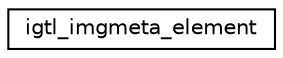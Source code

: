 digraph "Graphical Class Hierarchy"
{
  edge [fontname="Helvetica",fontsize="10",labelfontname="Helvetica",labelfontsize="10"];
  node [fontname="Helvetica",fontsize="10",shape=record];
  rankdir="LR";
  Node1 [label="igtl_imgmeta_element",height=0.2,width=0.4,color="black", fillcolor="white", style="filled",URL="$structigtl__imgmeta__element.html"];
}
